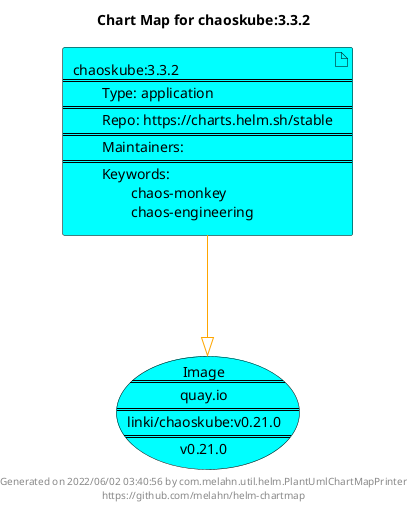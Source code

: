 @startuml
skinparam linetype ortho
skinparam backgroundColor white
skinparam usecaseBorderColor black
skinparam usecaseArrowColor LightSlateGray
skinparam artifactBorderColor black
skinparam artifactArrowColor LightSlateGray

title Chart Map for chaoskube:3.3.2

'There is one referenced Helm Chart
artifact "chaoskube:3.3.2\n====\n\tType: application\n====\n\tRepo: https://charts.helm.sh/stable\n====\n\tMaintainers: \n====\n\tKeywords: \n\t\tchaos-monkey\n\t\tchaos-engineering" as chaoskube_3_3_2 #Cyan

'There is one referenced Docker Image
usecase "Image\n====\nquay.io\n====\nlinki/chaoskube:v0.21.0\n====\nv0.21.0" as quay_io_linki_chaoskube_v0_21_0 #Aqua

'Chart Dependencies
chaoskube_3_3_2--[#orange]-|>quay_io_linki_chaoskube_v0_21_0

center footer Generated on 2022/06/02 03:40:56 by com.melahn.util.helm.PlantUmlChartMapPrinter\nhttps://github.com/melahn/helm-chartmap
@enduml
